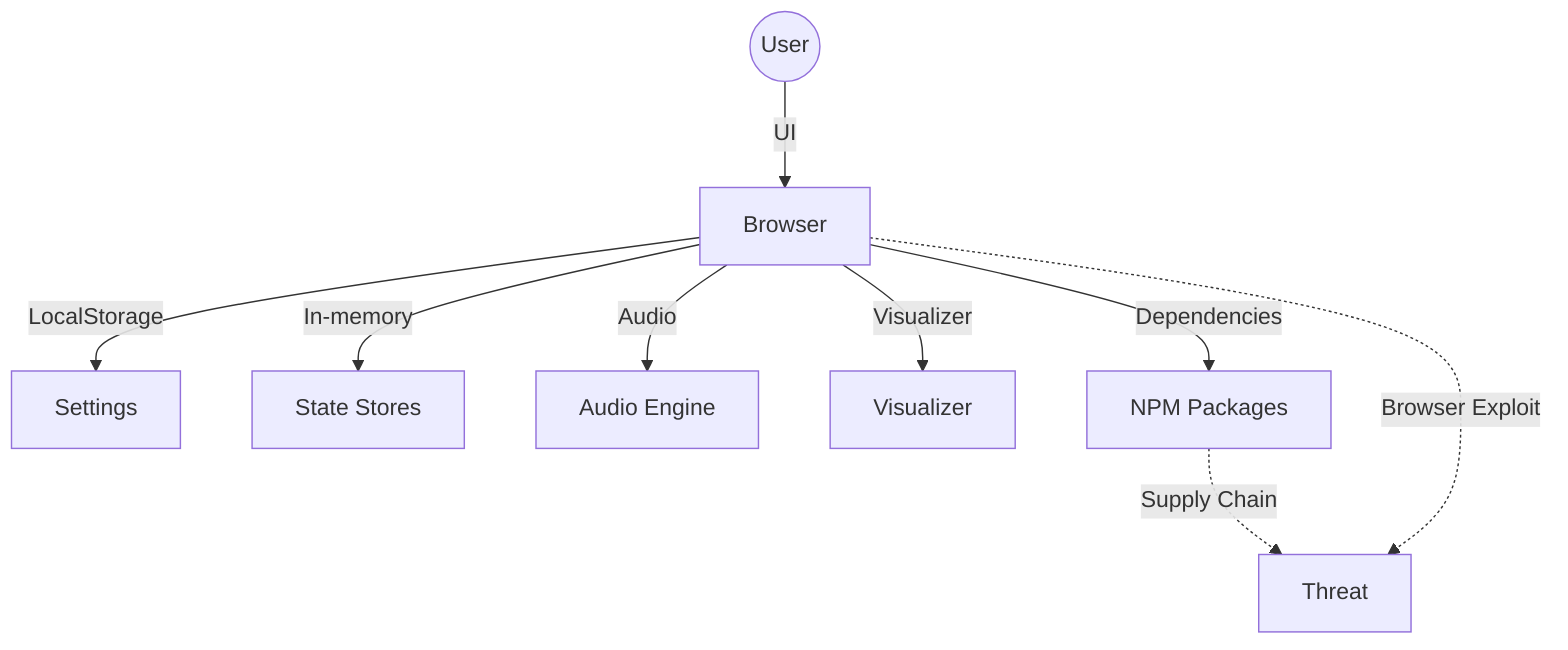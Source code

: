 flowchart TD
  user((User)) -->|UI| browser[Browser]
  browser -->|LocalStorage| settings[Settings]
  browser -->|In-memory| state[State Stores]
  browser -->|Audio| audio[Audio Engine]
  browser -->|Visualizer| viz[Visualizer]
  browser -->|Dependencies| deps[NPM Packages]
  deps -.->|Supply Chain| threat[Threat]
  browser -.->|Browser Exploit| threat